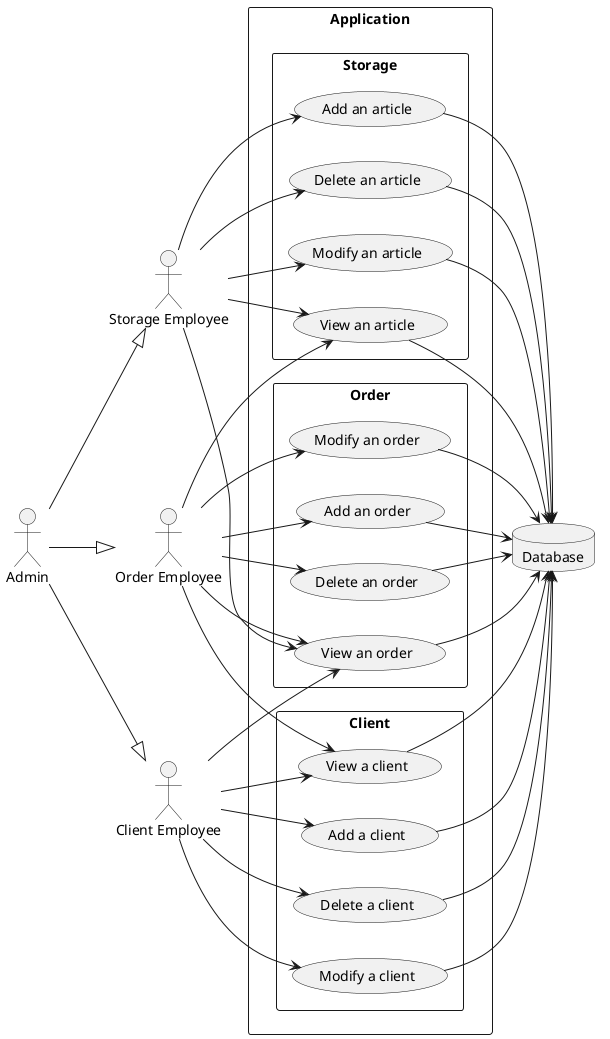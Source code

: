 @startuml
left to right direction

actor "Admin" as ad
actor "Storage Employee" as Es
actor "Order Employee" as Eo
actor "Client Employee" as Ec
database "Database" as db

rectangle Application {
  rectangle Client{
    usecase "Modify a client" as UC1
    usecase "Add a client" as UC2
    usecase "Delete a client" as UC3
    usecase "View a client" as UC4
  }
  rectangle Order{
    usecase "Modify an order" as UC5
    usecase "Add an order" as UC6
    usecase "Delete an order" as UC7
    usecase "View an order" as UC8
  }
  rectangle Storage{
    usecase "Modify an article" as UC9
    usecase "Add an article" as UC10
    usecase "Delete an article" as UC11
    usecase "View an article" as UC12
  }
}

' ad --> Client
' ad --> Storage
' ad --> Order

' Client --> db
' Storage --> db
' Order --> db

Ec --> UC1
Ec --> UC2
Ec --> UC3
Ec --> UC4
Ec --> UC8

Es --> UC9
Es --> UC10
Es --> UC11
Es --> UC12
Es --> UC8

Eo --> UC4
Eo --> UC5
Eo --> UC6
Eo --> UC7
Eo --> UC8
Eo --> UC12




UC1 --> db
UC2 --> db
UC3 --> db
UC4 --> db
UC5 --> db
UC6 --> db
UC7 --> db
UC8 --> db
UC9 --> db
UC10 --> db
UC11 --> db
UC12 --> db

ad --|>Es
ad --|>Ec
ad --|>Eo
@enduml
